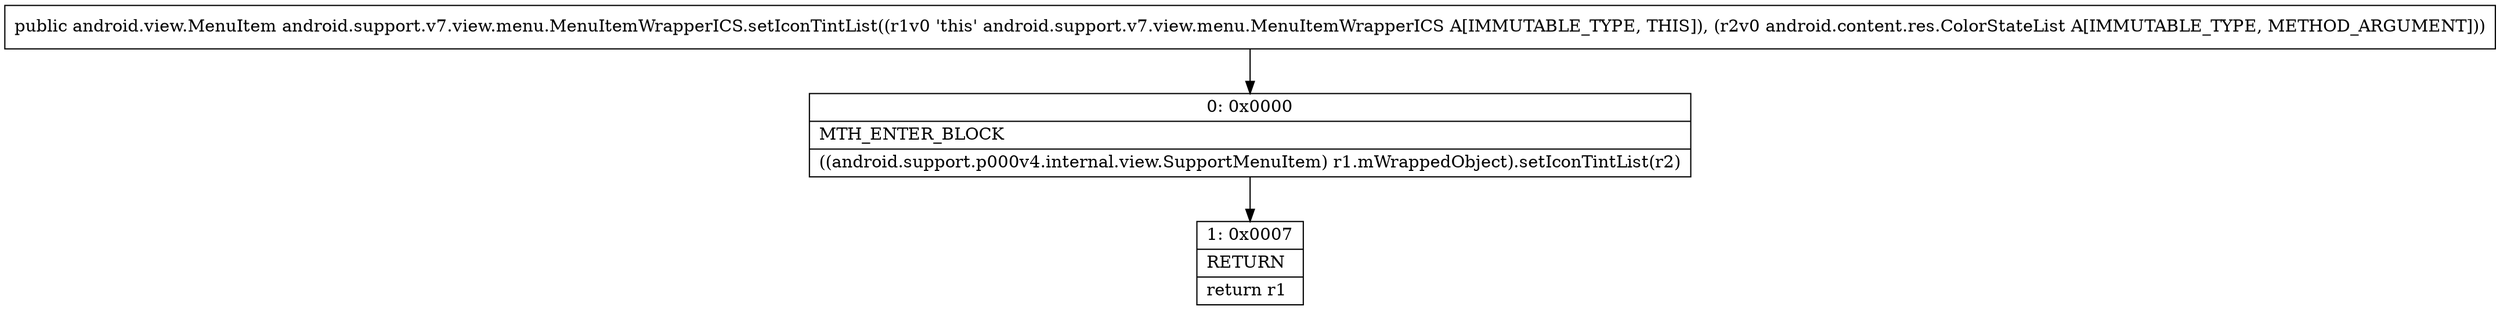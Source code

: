 digraph "CFG forandroid.support.v7.view.menu.MenuItemWrapperICS.setIconTintList(Landroid\/content\/res\/ColorStateList;)Landroid\/view\/MenuItem;" {
Node_0 [shape=record,label="{0\:\ 0x0000|MTH_ENTER_BLOCK\l|((android.support.p000v4.internal.view.SupportMenuItem) r1.mWrappedObject).setIconTintList(r2)\l}"];
Node_1 [shape=record,label="{1\:\ 0x0007|RETURN\l|return r1\l}"];
MethodNode[shape=record,label="{public android.view.MenuItem android.support.v7.view.menu.MenuItemWrapperICS.setIconTintList((r1v0 'this' android.support.v7.view.menu.MenuItemWrapperICS A[IMMUTABLE_TYPE, THIS]), (r2v0 android.content.res.ColorStateList A[IMMUTABLE_TYPE, METHOD_ARGUMENT])) }"];
MethodNode -> Node_0;
Node_0 -> Node_1;
}

